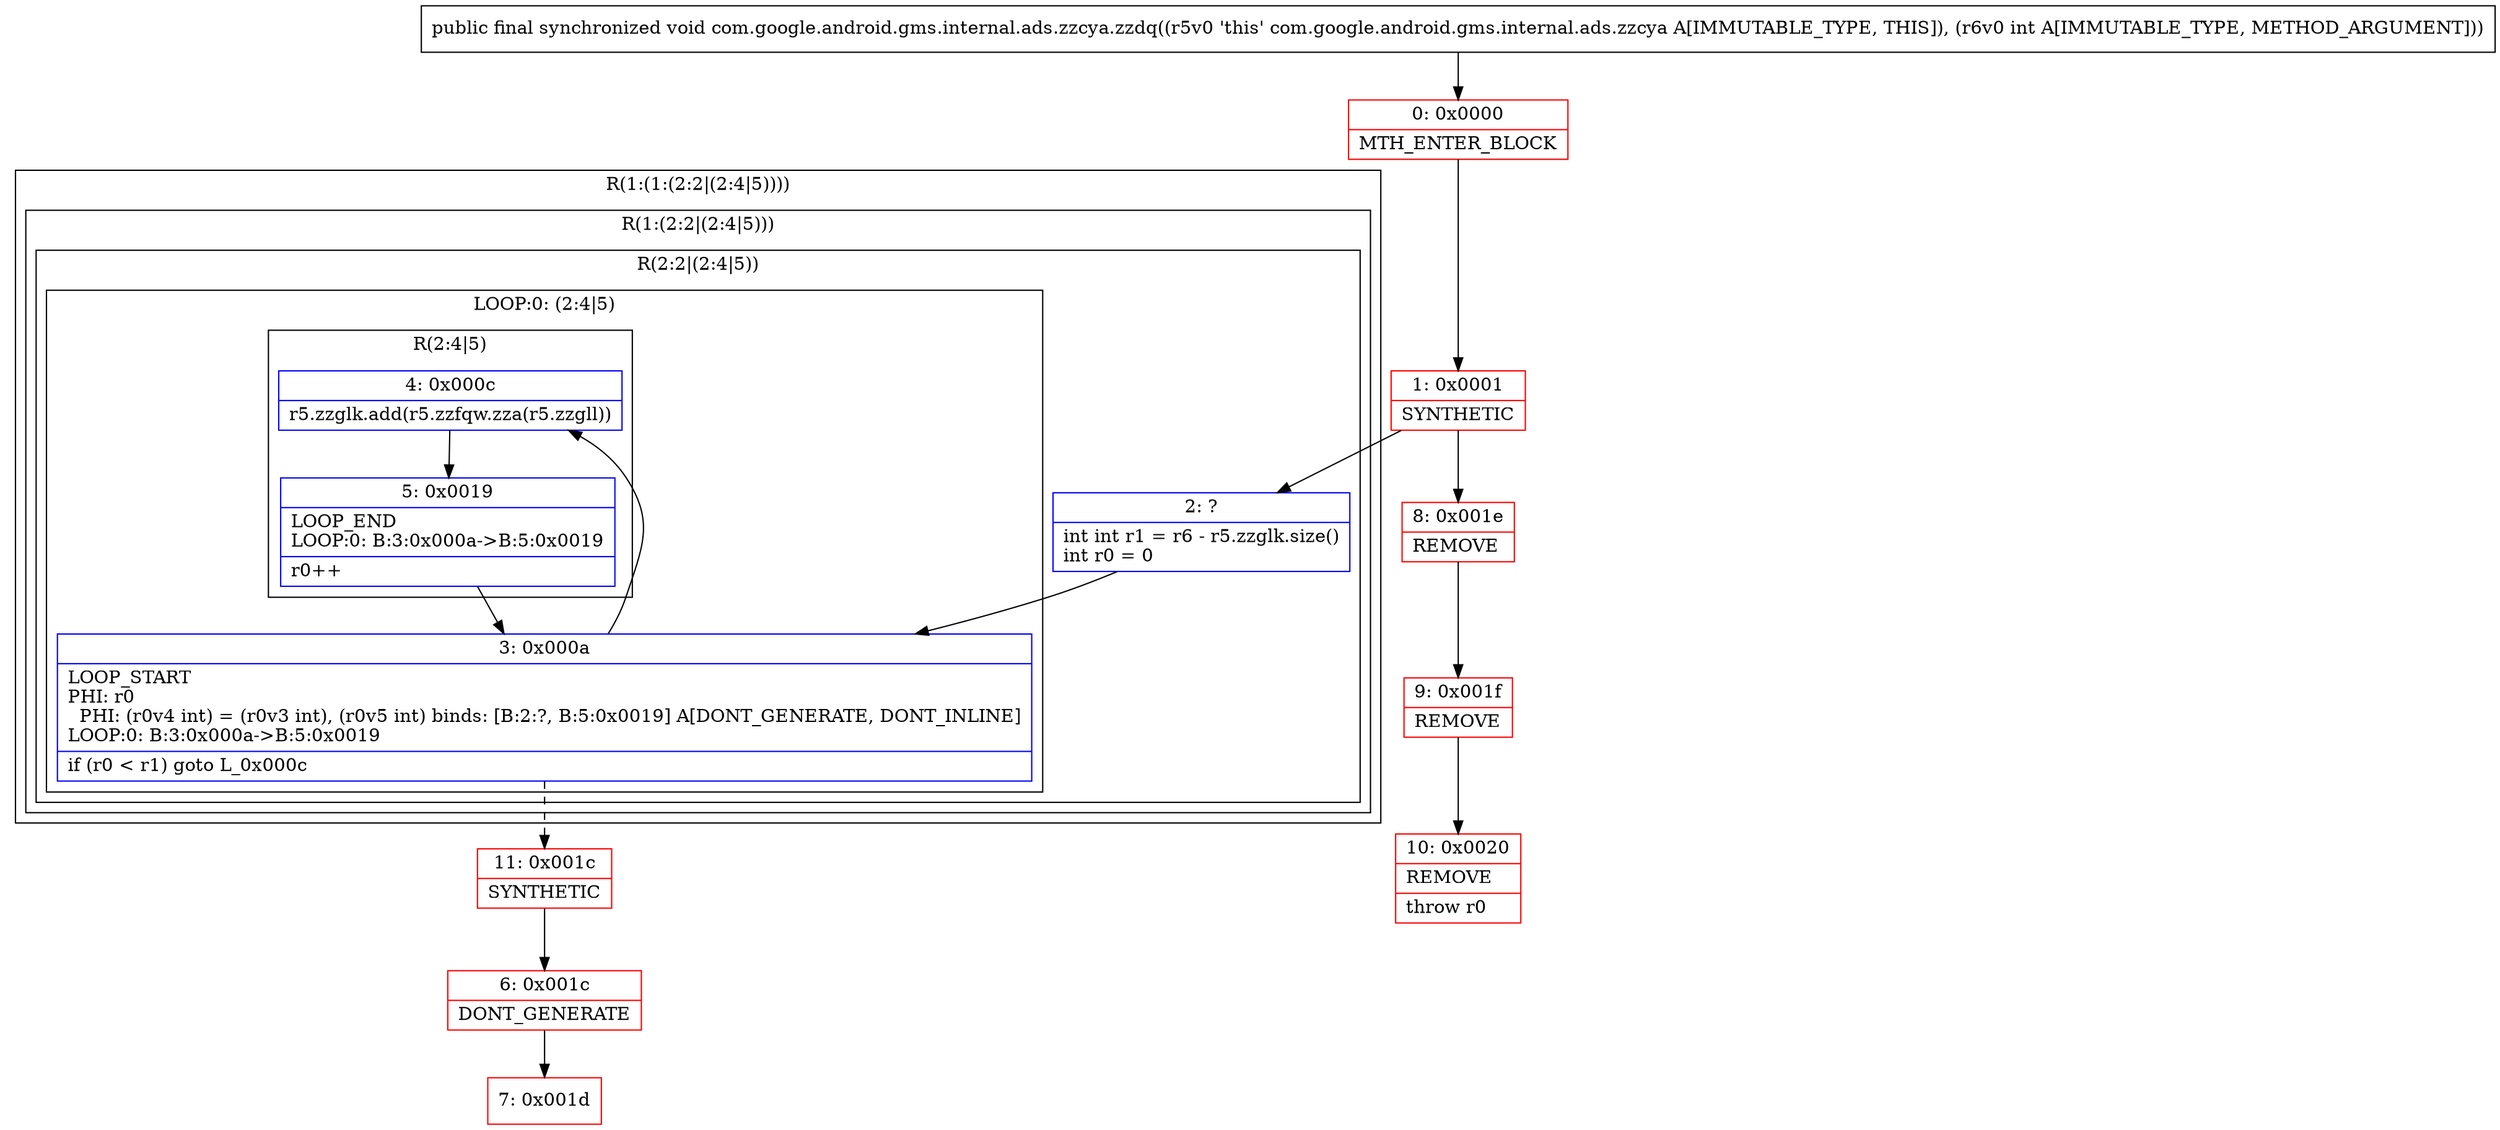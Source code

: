 digraph "CFG forcom.google.android.gms.internal.ads.zzcya.zzdq(I)V" {
subgraph cluster_Region_1885486753 {
label = "R(1:(1:(2:2|(2:4|5))))";
node [shape=record,color=blue];
subgraph cluster_Region_1376151947 {
label = "R(1:(2:2|(2:4|5)))";
node [shape=record,color=blue];
subgraph cluster_Region_87723961 {
label = "R(2:2|(2:4|5))";
node [shape=record,color=blue];
Node_2 [shape=record,label="{2\:\ ?|int int r1 = r6 \- r5.zzglk.size()\lint r0 = 0\l}"];
subgraph cluster_LoopRegion_1478045217 {
label = "LOOP:0: (2:4|5)";
node [shape=record,color=blue];
Node_3 [shape=record,label="{3\:\ 0x000a|LOOP_START\lPHI: r0 \l  PHI: (r0v4 int) = (r0v3 int), (r0v5 int) binds: [B:2:?, B:5:0x0019] A[DONT_GENERATE, DONT_INLINE]\lLOOP:0: B:3:0x000a\-\>B:5:0x0019\l|if (r0 \< r1) goto L_0x000c\l}"];
subgraph cluster_Region_366441671 {
label = "R(2:4|5)";
node [shape=record,color=blue];
Node_4 [shape=record,label="{4\:\ 0x000c|r5.zzglk.add(r5.zzfqw.zza(r5.zzgll))\l}"];
Node_5 [shape=record,label="{5\:\ 0x0019|LOOP_END\lLOOP:0: B:3:0x000a\-\>B:5:0x0019\l|r0++\l}"];
}
}
}
}
}
Node_0 [shape=record,color=red,label="{0\:\ 0x0000|MTH_ENTER_BLOCK\l}"];
Node_1 [shape=record,color=red,label="{1\:\ 0x0001|SYNTHETIC\l}"];
Node_6 [shape=record,color=red,label="{6\:\ 0x001c|DONT_GENERATE\l}"];
Node_7 [shape=record,color=red,label="{7\:\ 0x001d}"];
Node_8 [shape=record,color=red,label="{8\:\ 0x001e|REMOVE\l}"];
Node_9 [shape=record,color=red,label="{9\:\ 0x001f|REMOVE\l}"];
Node_10 [shape=record,color=red,label="{10\:\ 0x0020|REMOVE\l|throw r0\l}"];
Node_11 [shape=record,color=red,label="{11\:\ 0x001c|SYNTHETIC\l}"];
MethodNode[shape=record,label="{public final synchronized void com.google.android.gms.internal.ads.zzcya.zzdq((r5v0 'this' com.google.android.gms.internal.ads.zzcya A[IMMUTABLE_TYPE, THIS]), (r6v0 int A[IMMUTABLE_TYPE, METHOD_ARGUMENT])) }"];
MethodNode -> Node_0;
Node_2 -> Node_3;
Node_3 -> Node_4;
Node_3 -> Node_11[style=dashed];
Node_4 -> Node_5;
Node_5 -> Node_3;
Node_0 -> Node_1;
Node_1 -> Node_2;
Node_1 -> Node_8;
Node_6 -> Node_7;
Node_8 -> Node_9;
Node_9 -> Node_10;
Node_11 -> Node_6;
}

